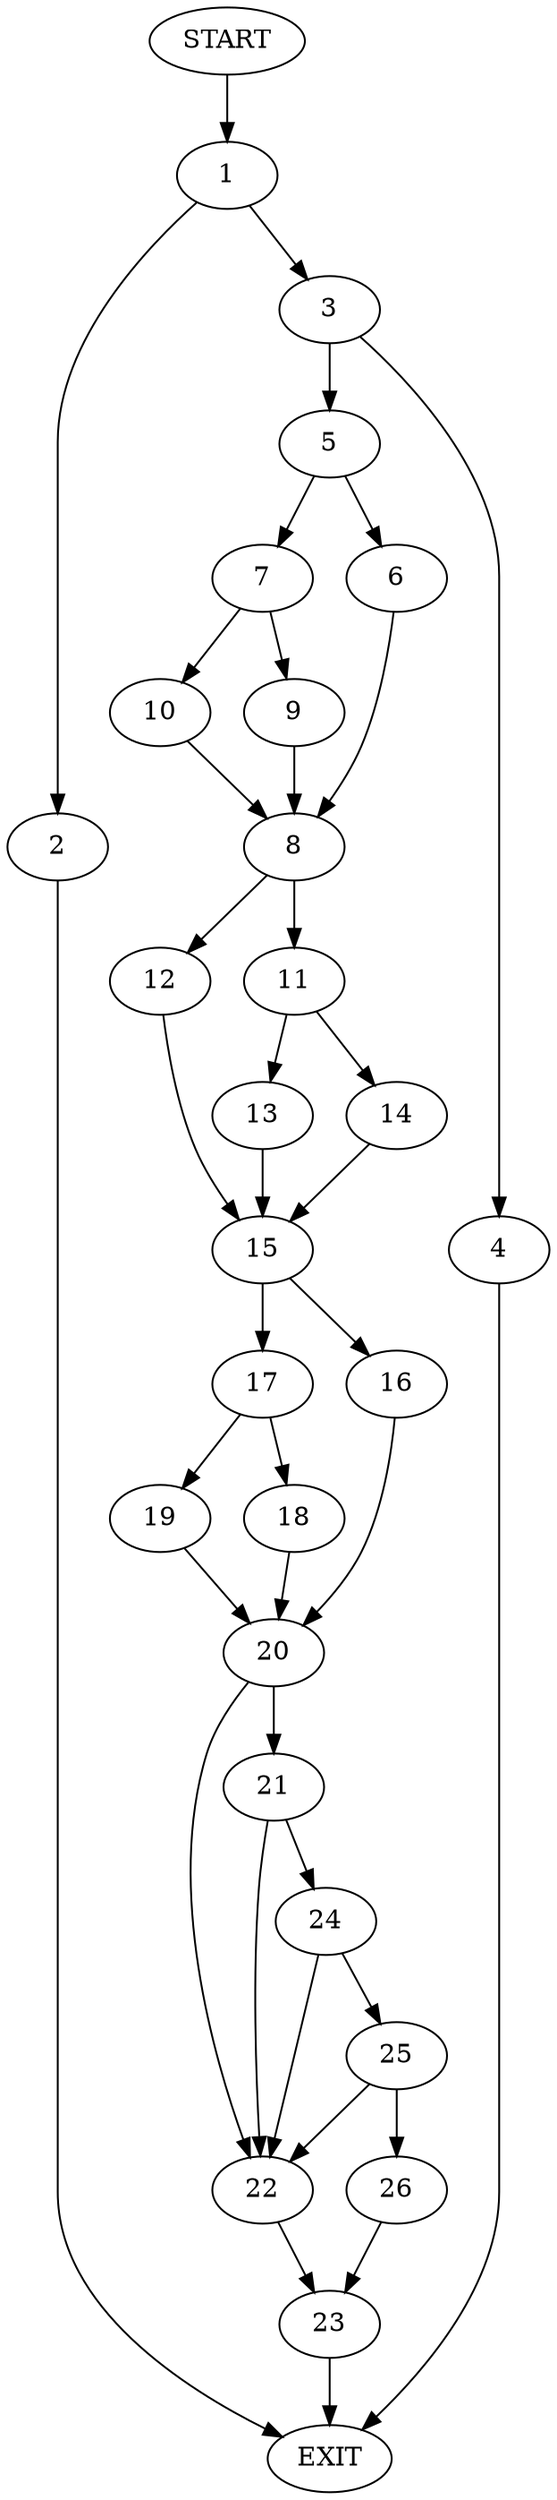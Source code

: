 digraph {
0 [label="START"]
27 [label="EXIT"]
0 -> 1
1 -> 2
1 -> 3
3 -> 4
3 -> 5
2 -> 27
4 -> 27
5 -> 6
5 -> 7
6 -> 8
7 -> 9
7 -> 10
10 -> 8
9 -> 8
8 -> 11
8 -> 12
11 -> 13
11 -> 14
12 -> 15
13 -> 15
14 -> 15
15 -> 16
15 -> 17
17 -> 18
17 -> 19
16 -> 20
18 -> 20
19 -> 20
20 -> 21
20 -> 22
22 -> 23
21 -> 22
21 -> 24
24 -> 25
24 -> 22
25 -> 26
25 -> 22
26 -> 23
23 -> 27
}
